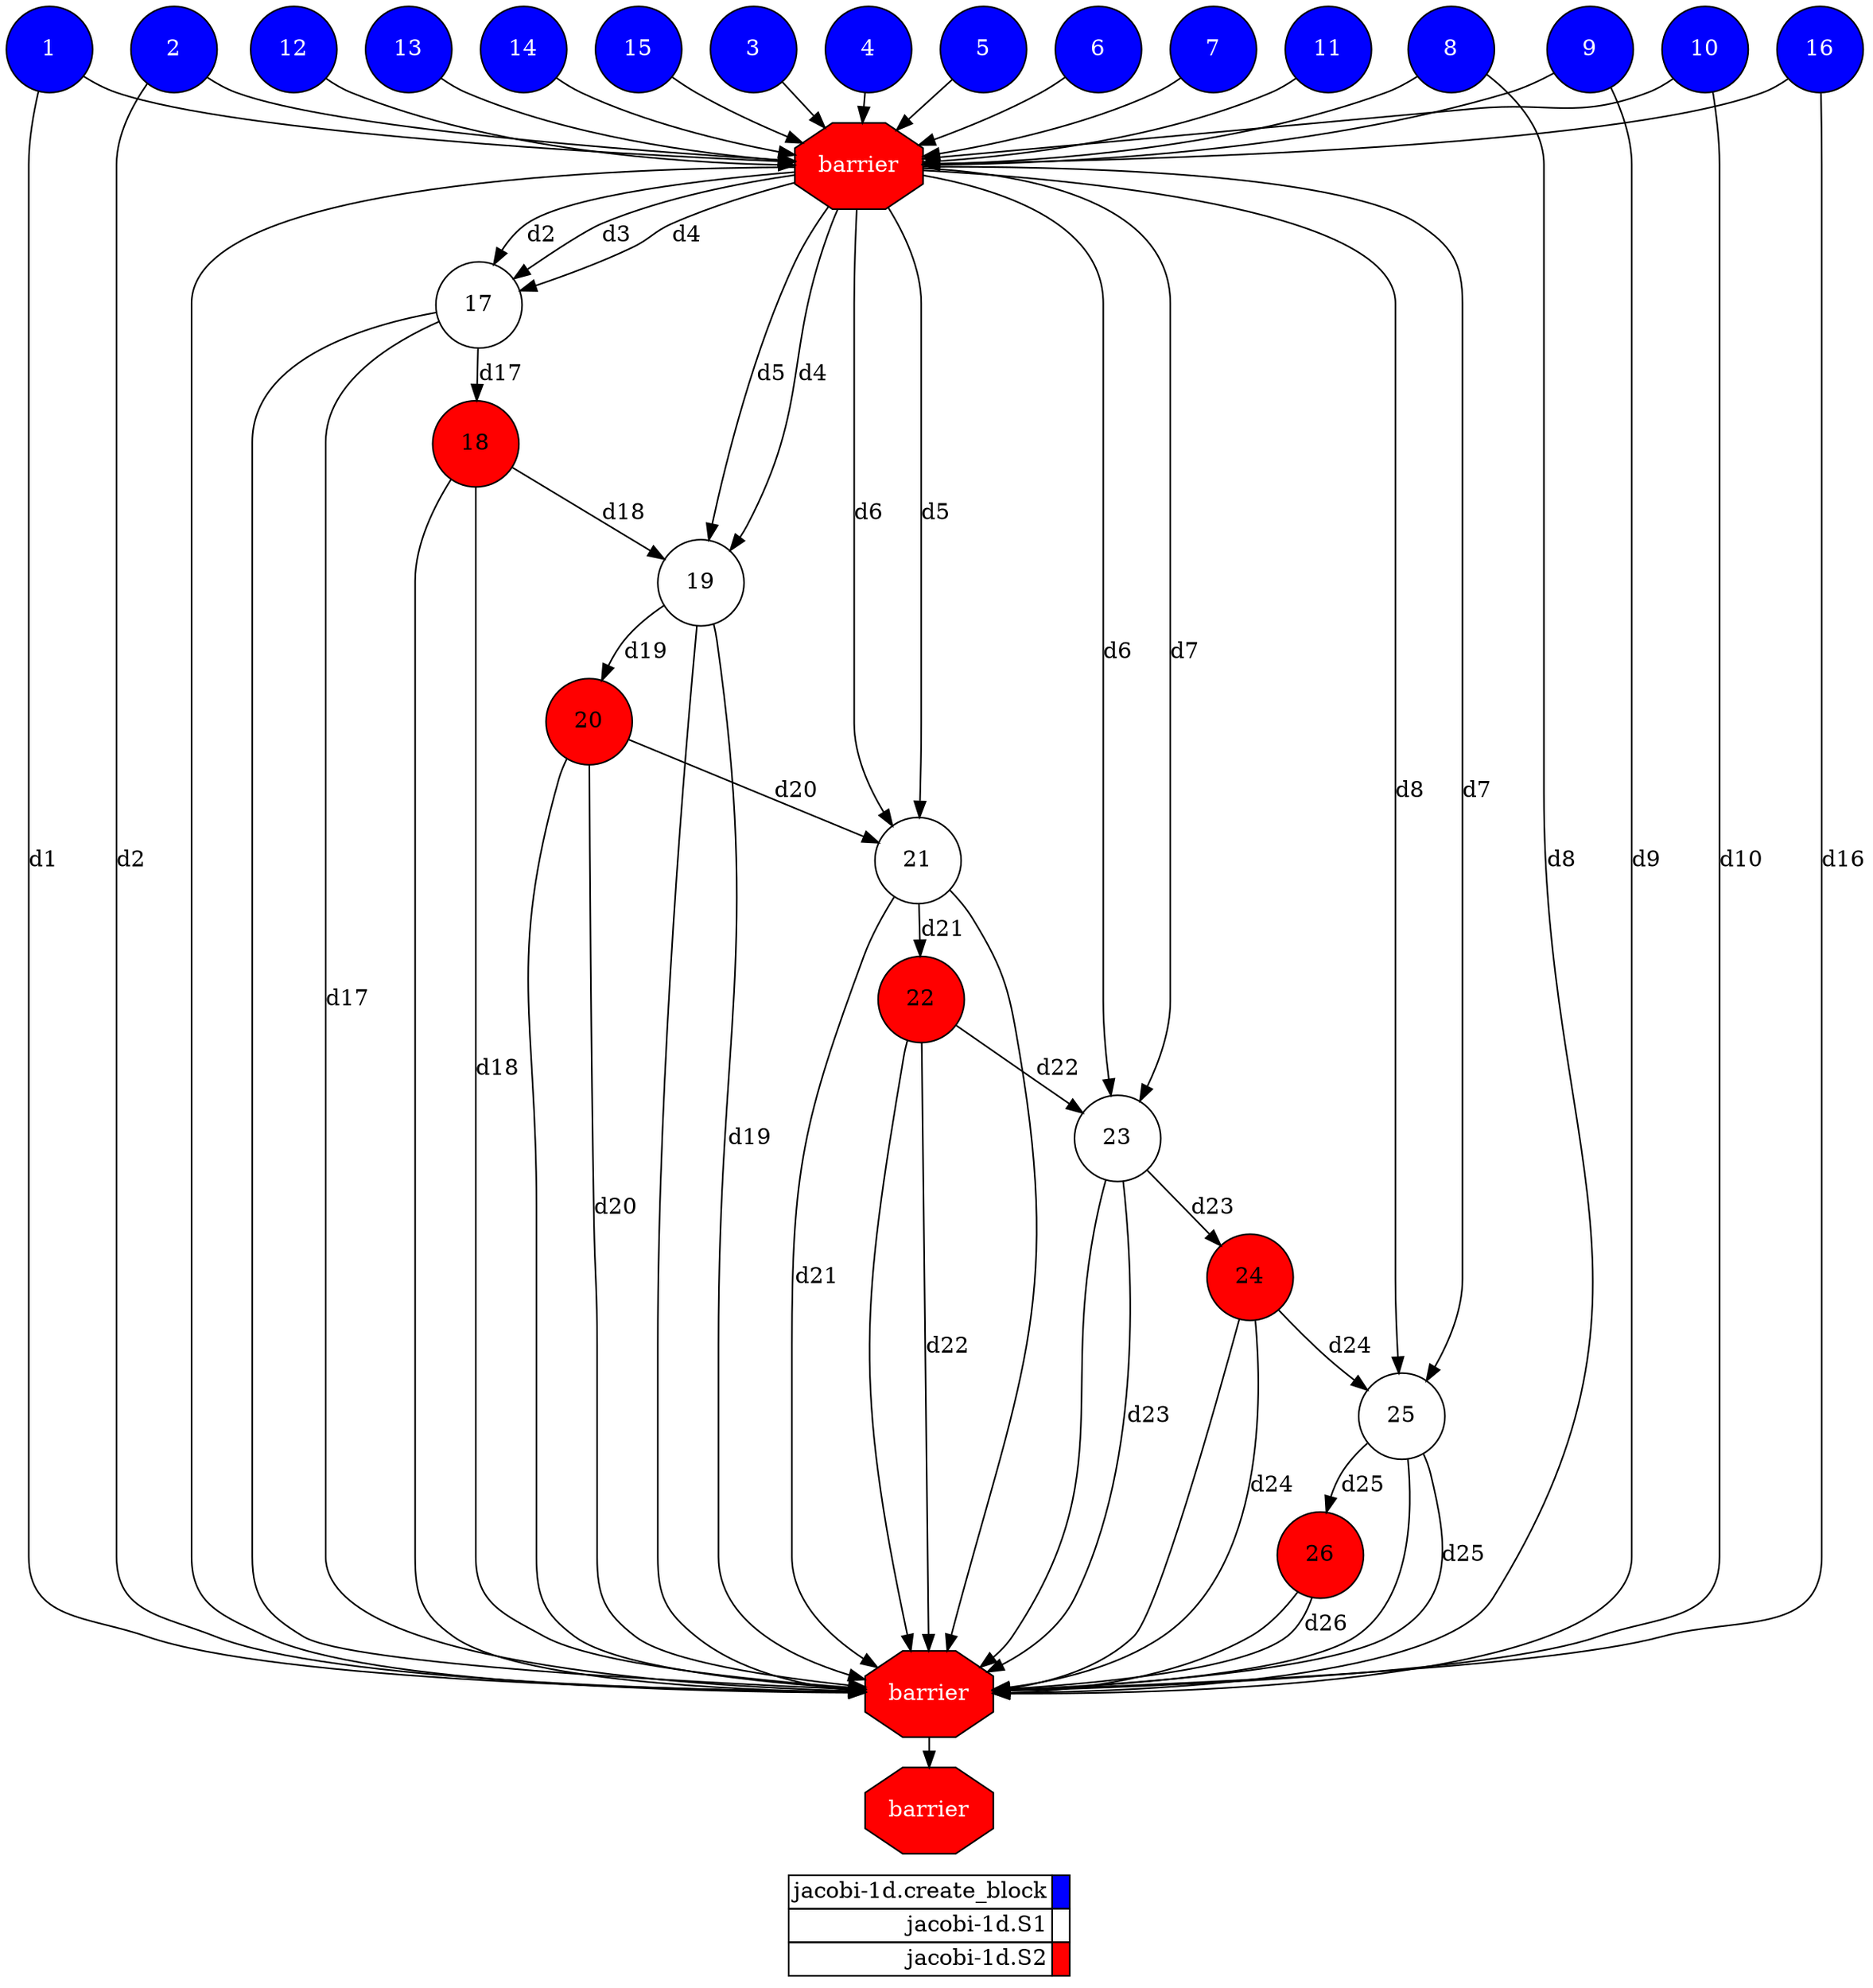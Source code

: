 digraph {
  rankdir=TB;
  labeljust="l";
  subgraph dependence_graph {
    ranksep=0.20;
    node[height=0.75];

1[shape=circle, style=filled fillcolor="#0000ff" fontcolor="#ffffff"];
2[shape=circle, style=filled fillcolor="#0000ff" fontcolor="#ffffff"];
3[shape=circle, style=filled fillcolor="#0000ff" fontcolor="#ffffff"];
4[shape=circle, style=filled fillcolor="#0000ff" fontcolor="#ffffff"];
5[shape=circle, style=filled fillcolor="#0000ff" fontcolor="#ffffff"];
6[shape=circle, style=filled fillcolor="#0000ff" fontcolor="#ffffff"];
7[shape=circle, style=filled fillcolor="#0000ff" fontcolor="#ffffff"];
8[shape=circle, style=filled fillcolor="#0000ff" fontcolor="#ffffff"];
9[shape=circle, style=filled fillcolor="#0000ff" fontcolor="#ffffff"];
10[shape=circle, style=filled fillcolor="#0000ff" fontcolor="#ffffff"];
11[shape=circle, style=filled fillcolor="#0000ff" fontcolor="#ffffff"];
12[shape=circle, style=filled fillcolor="#0000ff" fontcolor="#ffffff"];
13[shape=circle, style=filled fillcolor="#0000ff" fontcolor="#ffffff"];
14[shape=circle, style=filled fillcolor="#0000ff" fontcolor="#ffffff"];
15[shape=circle, style=filled fillcolor="#0000ff" fontcolor="#ffffff"];
16[shape=circle, style=filled fillcolor="#0000ff" fontcolor="#ffffff"];
Synchro1[label="barrier", shape=octagon, style=filled fillcolor="#ff0000" fontcolor="#FFFFFF"];
1 -> Synchro1;
9 -> Synchro1;
12 -> Synchro1;
6 -> Synchro1;
15 -> Synchro1;
2 -> Synchro1;
7 -> Synchro1;
11 -> Synchro1;
16 -> Synchro1;
8 -> Synchro1;
14 -> Synchro1;
10 -> Synchro1;
13 -> Synchro1;
3 -> Synchro1;
5 -> Synchro1;
4 -> Synchro1;
17[shape=circle, style=filled fillcolor="#ffffff" fontcolor="#000000"];
Synchro1 -> 17[ label="d2" ];
Synchro1 -> 17[ label="d3" ];
Synchro1 -> 17[ label="d4" ];
18[shape=circle, style=filled fillcolor="#ff0000" fontcolor="#000000"];
17 -> 18[ label="d17" ];
19[shape=circle, style=filled fillcolor="#ffffff" fontcolor="#000000"];
18 -> 19[ label="d18" ];
Synchro1 -> 19[ label="d4" ];
Synchro1 -> 19[ label="d5" ];
20[shape=circle, style=filled fillcolor="#ff0000" fontcolor="#000000"];
19 -> 20[ label="d19" ];
21[shape=circle, style=filled fillcolor="#ffffff" fontcolor="#000000"];
20 -> 21[ label="d20" ];
Synchro1 -> 21[ label="d5" ];
Synchro1 -> 21[ label="d6" ];
22[shape=circle, style=filled fillcolor="#ff0000" fontcolor="#000000"];
21 -> 22[ label="d21" ];
23[shape=circle, style=filled fillcolor="#ffffff" fontcolor="#000000"];
22 -> 23[ label="d22" ];
Synchro1 -> 23[ label="d6" ];
Synchro1 -> 23[ label="d7" ];
24[shape=circle, style=filled fillcolor="#ff0000" fontcolor="#000000"];
23 -> 24[ label="d23" ];
25[shape=circle, style=filled fillcolor="#ffffff" fontcolor="#000000"];
24 -> 25[ label="d24" ];
Synchro1 -> 25[ label="d7" ];
Synchro1 -> 25[ label="d8" ];
26[shape=circle, style=filled fillcolor="#ff0000" fontcolor="#000000"];
25 -> 26[ label="d25" ];
Synchro2[label="barrier", shape=octagon, style=filled fillcolor="#ff0000" fontcolor="#FFFFFF"];
Synchro1 -> Synchro2;
24 -> Synchro2;
20 -> Synchro2;
26 -> Synchro2;
18 -> Synchro2;
21 -> Synchro2;
23 -> Synchro2;
22 -> Synchro2;
25 -> Synchro2;
19 -> Synchro2;
17 -> Synchro2;
1 -> Synchro2[ label="d1" ];
2 -> Synchro2[ label="d2" ];
18 -> Synchro2[ label="d18" ];
20 -> Synchro2[ label="d20" ];
22 -> Synchro2[ label="d22" ];
24 -> Synchro2[ label="d24" ];
26 -> Synchro2[ label="d26" ];
8 -> Synchro2[ label="d8" ];
9 -> Synchro2[ label="d9" ];
10 -> Synchro2[ label="d10" ];
17 -> Synchro2[ label="d17" ];
19 -> Synchro2[ label="d19" ];
21 -> Synchro2[ label="d21" ];
23 -> Synchro2[ label="d23" ];
25 -> Synchro2[ label="d25" ];
16 -> Synchro2[ label="d16" ];
Synchro3[label="barrier", shape=octagon, style=filled fillcolor="#ff0000" fontcolor="#FFFFFF"];
Synchro2 -> Synchro3;  }
  subgraph legend {
    rank=sink;
    node [shape=plaintext, height=0.75];
    ranksep=0.20;
    label = "Legend";
    key [label=<
      <table border="0" cellpadding="2" cellspacing="0" cellborder="1">
<tr>
<td align="right">jacobi-1d.create_block</td>
<td bgcolor="#0000ff">&nbsp;</td>
</tr>
<tr>
<td align="right">jacobi-1d.S1</td>
<td bgcolor="#ffffff">&nbsp;</td>
</tr>
<tr>
<td align="right">jacobi-1d.S2</td>
<td bgcolor="#ff0000">&nbsp;</td>
</tr>
      </table>
    >]
  }
}
